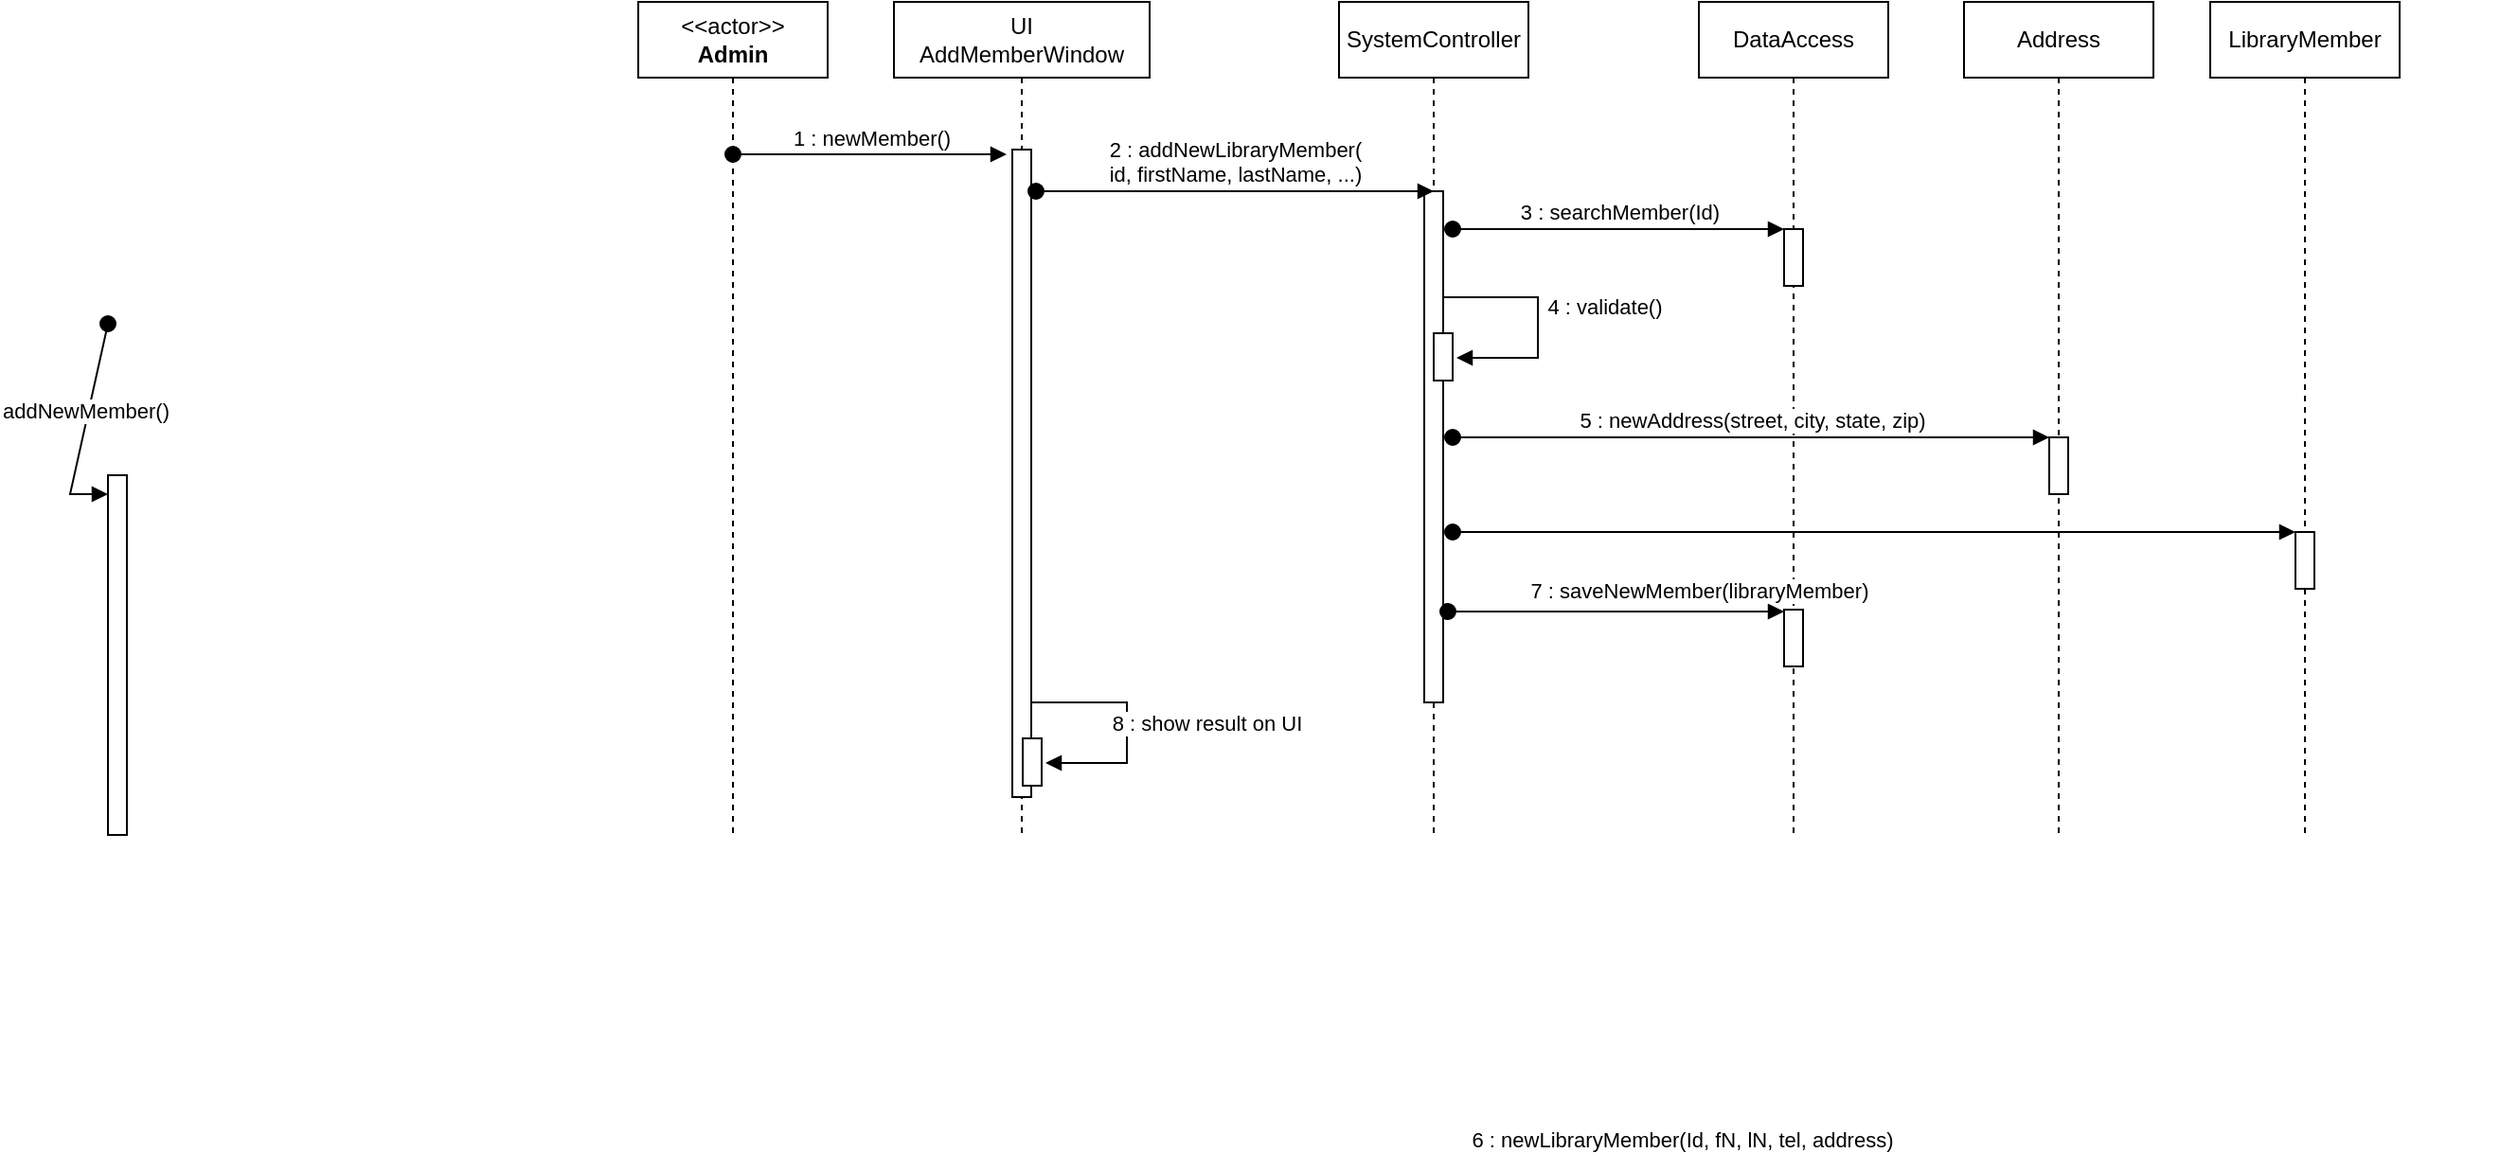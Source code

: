 <mxfile version="24.4.13" type="device">
  <diagram name="Page-1" id="2YBvvXClWsGukQMizWep">
    <mxGraphModel dx="1876" dy="678" grid="1" gridSize="10" guides="1" tooltips="1" connect="1" arrows="1" fold="1" page="1" pageScale="1" pageWidth="850" pageHeight="1100" math="0" shadow="0">
      <root>
        <mxCell id="0" />
        <mxCell id="1" parent="0" />
        <mxCell id="aM9ryv3xv72pqoxQDRHE-1" value="&amp;lt;&amp;lt;actor&amp;gt;&amp;gt;&lt;br&gt;&lt;b&gt;Admin&lt;/b&gt;" style="shape=umlLifeline;perimeter=lifelinePerimeter;whiteSpace=wrap;html=1;container=0;dropTarget=0;collapsible=0;recursiveResize=0;outlineConnect=0;portConstraint=eastwest;newEdgeStyle={&quot;edgeStyle&quot;:&quot;elbowEdgeStyle&quot;,&quot;elbow&quot;:&quot;vertical&quot;,&quot;curved&quot;:0,&quot;rounded&quot;:0};" parent="1" vertex="1">
          <mxGeometry x="330" y="120" width="100" height="440" as="geometry" />
        </mxCell>
        <mxCell id="aM9ryv3xv72pqoxQDRHE-3" value="addNewMember()" style="html=1;verticalAlign=bottom;startArrow=oval;endArrow=block;startSize=8;edgeStyle=elbowEdgeStyle;elbow=vertical;curved=0;rounded=0;" parent="aM9ryv3xv72pqoxQDRHE-1" target="aM9ryv3xv72pqoxQDRHE-2" edge="1">
          <mxGeometry relative="1" as="geometry">
            <mxPoint x="-280" y="170" as="sourcePoint" />
            <Array as="points">
              <mxPoint x="-300" y="260" />
            </Array>
          </mxGeometry>
        </mxCell>
        <mxCell id="z7xSt242iSYAOXCbgvOX-2" value="UI&lt;br&gt;AddMemberWindow" style="shape=umlLifeline;perimeter=lifelinePerimeter;whiteSpace=wrap;html=1;container=0;dropTarget=0;collapsible=0;recursiveResize=0;outlineConnect=0;portConstraint=eastwest;newEdgeStyle={&quot;edgeStyle&quot;:&quot;elbowEdgeStyle&quot;,&quot;elbow&quot;:&quot;vertical&quot;,&quot;curved&quot;:0,&quot;rounded&quot;:0};" vertex="1" parent="1">
          <mxGeometry x="465" y="120" width="135" height="440" as="geometry" />
        </mxCell>
        <mxCell id="z7xSt242iSYAOXCbgvOX-3" value="" style="html=1;points=[];perimeter=orthogonalPerimeter;outlineConnect=0;targetShapes=umlLifeline;portConstraint=eastwest;newEdgeStyle={&quot;edgeStyle&quot;:&quot;elbowEdgeStyle&quot;,&quot;elbow&quot;:&quot;vertical&quot;,&quot;curved&quot;:0,&quot;rounded&quot;:0};" vertex="1" parent="z7xSt242iSYAOXCbgvOX-2">
          <mxGeometry x="62.5" y="78" width="10" height="342" as="geometry" />
        </mxCell>
        <mxCell id="z7xSt242iSYAOXCbgvOX-31" value="" style="html=1;points=[];perimeter=orthogonalPerimeter;outlineConnect=0;targetShapes=umlLifeline;portConstraint=eastwest;newEdgeStyle={&quot;edgeStyle&quot;:&quot;elbowEdgeStyle&quot;,&quot;elbow&quot;:&quot;vertical&quot;,&quot;curved&quot;:0,&quot;rounded&quot;:0};" vertex="1" parent="z7xSt242iSYAOXCbgvOX-2">
          <mxGeometry x="68" y="389" width="10" height="25" as="geometry" />
        </mxCell>
        <mxCell id="z7xSt242iSYAOXCbgvOX-32" value="8 : show result on UI" style="html=1;verticalAlign=bottom;endArrow=block;edgeStyle=elbowEdgeStyle;rounded=0;" edge="1" parent="z7xSt242iSYAOXCbgvOX-2">
          <mxGeometry x="0.12" y="42" relative="1" as="geometry">
            <mxPoint x="73" y="370" as="sourcePoint" />
            <Array as="points">
              <mxPoint x="123" y="470" />
            </Array>
            <mxPoint x="80" y="402" as="targetPoint" />
            <mxPoint as="offset" />
          </mxGeometry>
        </mxCell>
        <mxCell id="aM9ryv3xv72pqoxQDRHE-2" value="" style="html=1;points=[];perimeter=orthogonalPerimeter;outlineConnect=0;targetShapes=umlLifeline;portConstraint=eastwest;newEdgeStyle={&quot;edgeStyle&quot;:&quot;elbowEdgeStyle&quot;,&quot;elbow&quot;:&quot;vertical&quot;,&quot;curved&quot;:0,&quot;rounded&quot;:0};" parent="1" vertex="1">
          <mxGeometry x="50" y="370" width="10" height="190" as="geometry" />
        </mxCell>
        <mxCell id="z7xSt242iSYAOXCbgvOX-11" value="SystemController" style="shape=umlLifeline;perimeter=lifelinePerimeter;whiteSpace=wrap;html=1;container=0;dropTarget=0;collapsible=0;recursiveResize=0;outlineConnect=0;portConstraint=eastwest;newEdgeStyle={&quot;edgeStyle&quot;:&quot;elbowEdgeStyle&quot;,&quot;elbow&quot;:&quot;vertical&quot;,&quot;curved&quot;:0,&quot;rounded&quot;:0};" vertex="1" parent="1">
          <mxGeometry x="700" y="120" width="100" height="440" as="geometry" />
        </mxCell>
        <mxCell id="z7xSt242iSYAOXCbgvOX-12" value="" style="html=1;points=[];perimeter=orthogonalPerimeter;outlineConnect=0;targetShapes=umlLifeline;portConstraint=eastwest;newEdgeStyle={&quot;edgeStyle&quot;:&quot;elbowEdgeStyle&quot;,&quot;elbow&quot;:&quot;vertical&quot;,&quot;curved&quot;:0,&quot;rounded&quot;:0};" vertex="1" parent="z7xSt242iSYAOXCbgvOX-11">
          <mxGeometry x="45" y="100" width="10" height="270" as="geometry" />
        </mxCell>
        <mxCell id="z7xSt242iSYAOXCbgvOX-13" value="1 : newMember()" style="html=1;verticalAlign=bottom;startArrow=oval;endArrow=block;startSize=8;edgeStyle=elbowEdgeStyle;elbow=vertical;curved=0;rounded=0;entryX=-0.3;entryY=0.007;entryDx=0;entryDy=0;entryPerimeter=0;" edge="1" parent="1" target="z7xSt242iSYAOXCbgvOX-3" source="aM9ryv3xv72pqoxQDRHE-1">
          <mxGeometry relative="1" as="geometry">
            <mxPoint x="410" y="200" as="sourcePoint" />
            <mxPoint x="510" y="200" as="targetPoint" />
          </mxGeometry>
        </mxCell>
        <mxCell id="z7xSt242iSYAOXCbgvOX-14" value="Address" style="shape=umlLifeline;perimeter=lifelinePerimeter;whiteSpace=wrap;html=1;container=0;dropTarget=0;collapsible=0;recursiveResize=0;outlineConnect=0;portConstraint=eastwest;newEdgeStyle={&quot;edgeStyle&quot;:&quot;elbowEdgeStyle&quot;,&quot;elbow&quot;:&quot;vertical&quot;,&quot;curved&quot;:0,&quot;rounded&quot;:0};" vertex="1" parent="1">
          <mxGeometry x="1030" y="120" width="100" height="440" as="geometry" />
        </mxCell>
        <mxCell id="z7xSt242iSYAOXCbgvOX-15" value="" style="html=1;points=[];perimeter=orthogonalPerimeter;outlineConnect=0;targetShapes=umlLifeline;portConstraint=eastwest;newEdgeStyle={&quot;edgeStyle&quot;:&quot;elbowEdgeStyle&quot;,&quot;elbow&quot;:&quot;vertical&quot;,&quot;curved&quot;:0,&quot;rounded&quot;:0};" vertex="1" parent="z7xSt242iSYAOXCbgvOX-14">
          <mxGeometry x="45" y="230" width="10" height="30" as="geometry" />
        </mxCell>
        <mxCell id="z7xSt242iSYAOXCbgvOX-16" value="LibraryMember" style="shape=umlLifeline;perimeter=lifelinePerimeter;whiteSpace=wrap;html=1;container=0;dropTarget=0;collapsible=0;recursiveResize=0;outlineConnect=0;portConstraint=eastwest;newEdgeStyle={&quot;edgeStyle&quot;:&quot;elbowEdgeStyle&quot;,&quot;elbow&quot;:&quot;vertical&quot;,&quot;curved&quot;:0,&quot;rounded&quot;:0};" vertex="1" parent="1">
          <mxGeometry x="1160" y="120" width="100" height="440" as="geometry" />
        </mxCell>
        <mxCell id="z7xSt242iSYAOXCbgvOX-17" value="" style="html=1;points=[];perimeter=orthogonalPerimeter;outlineConnect=0;targetShapes=umlLifeline;portConstraint=eastwest;newEdgeStyle={&quot;edgeStyle&quot;:&quot;elbowEdgeStyle&quot;,&quot;elbow&quot;:&quot;vertical&quot;,&quot;curved&quot;:0,&quot;rounded&quot;:0};" vertex="1" parent="z7xSt242iSYAOXCbgvOX-16">
          <mxGeometry x="45" y="280" width="10" height="30" as="geometry" />
        </mxCell>
        <mxCell id="z7xSt242iSYAOXCbgvOX-26" value="6 : newLibraryMember(Id, fN, lN, tel, address)" style="html=1;verticalAlign=bottom;startArrow=oval;endArrow=block;startSize=8;edgeStyle=elbowEdgeStyle;elbow=vertical;curved=0;rounded=0;" edge="1" parent="z7xSt242iSYAOXCbgvOX-16" source="z7xSt242iSYAOXCbgvOX-17" target="z7xSt242iSYAOXCbgvOX-16">
          <mxGeometry x="1" y="-330" relative="1" as="geometry">
            <mxPoint x="-400" y="280" as="sourcePoint" />
            <mxPoint x="-5" y="280" as="targetPoint" />
            <mxPoint x="-329" y="315" as="offset" />
          </mxGeometry>
        </mxCell>
        <mxCell id="z7xSt242iSYAOXCbgvOX-18" value="DataAccess" style="shape=umlLifeline;perimeter=lifelinePerimeter;whiteSpace=wrap;html=1;container=0;dropTarget=0;collapsible=0;recursiveResize=0;outlineConnect=0;portConstraint=eastwest;newEdgeStyle={&quot;edgeStyle&quot;:&quot;elbowEdgeStyle&quot;,&quot;elbow&quot;:&quot;vertical&quot;,&quot;curved&quot;:0,&quot;rounded&quot;:0};" vertex="1" parent="1">
          <mxGeometry x="890" y="120" width="100" height="440" as="geometry" />
        </mxCell>
        <mxCell id="z7xSt242iSYAOXCbgvOX-19" value="" style="html=1;points=[];perimeter=orthogonalPerimeter;outlineConnect=0;targetShapes=umlLifeline;portConstraint=eastwest;newEdgeStyle={&quot;edgeStyle&quot;:&quot;elbowEdgeStyle&quot;,&quot;elbow&quot;:&quot;vertical&quot;,&quot;curved&quot;:0,&quot;rounded&quot;:0};" vertex="1" parent="z7xSt242iSYAOXCbgvOX-18">
          <mxGeometry x="45" y="120" width="10" height="30" as="geometry" />
        </mxCell>
        <mxCell id="z7xSt242iSYAOXCbgvOX-29" value="" style="html=1;points=[];perimeter=orthogonalPerimeter;outlineConnect=0;targetShapes=umlLifeline;portConstraint=eastwest;newEdgeStyle={&quot;edgeStyle&quot;:&quot;elbowEdgeStyle&quot;,&quot;elbow&quot;:&quot;vertical&quot;,&quot;curved&quot;:0,&quot;rounded&quot;:0};" vertex="1" parent="z7xSt242iSYAOXCbgvOX-18">
          <mxGeometry x="45" y="321" width="10" height="30" as="geometry" />
        </mxCell>
        <mxCell id="z7xSt242iSYAOXCbgvOX-23" value="2 : addNewLibraryMember(&lt;div&gt;id, firstName, lastName, ...)&lt;/div&gt;" style="html=1;verticalAlign=bottom;startArrow=oval;endArrow=block;startSize=8;edgeStyle=elbowEdgeStyle;elbow=vertical;curved=0;rounded=0;" edge="1" parent="1">
          <mxGeometry relative="1" as="geometry">
            <mxPoint x="540" y="220" as="sourcePoint" />
            <mxPoint x="750" y="220" as="targetPoint" />
          </mxGeometry>
        </mxCell>
        <mxCell id="z7xSt242iSYAOXCbgvOX-24" value="3 : searchMember(Id)" style="html=1;verticalAlign=bottom;startArrow=oval;endArrow=block;startSize=8;edgeStyle=elbowEdgeStyle;elbow=vertical;curved=0;rounded=0;" edge="1" parent="1" target="z7xSt242iSYAOXCbgvOX-19">
          <mxGeometry relative="1" as="geometry">
            <mxPoint x="760" y="240" as="sourcePoint" />
            <mxPoint x="1010" y="240" as="targetPoint" />
          </mxGeometry>
        </mxCell>
        <mxCell id="z7xSt242iSYAOXCbgvOX-21" value="" style="html=1;points=[];perimeter=orthogonalPerimeter;outlineConnect=0;targetShapes=umlLifeline;portConstraint=eastwest;newEdgeStyle={&quot;edgeStyle&quot;:&quot;elbowEdgeStyle&quot;,&quot;elbow&quot;:&quot;vertical&quot;,&quot;curved&quot;:0,&quot;rounded&quot;:0};" vertex="1" parent="1">
          <mxGeometry x="750" y="295" width="10" height="25" as="geometry" />
        </mxCell>
        <mxCell id="aM9ryv3xv72pqoxQDRHE-9" value="4 : validate()" style="html=1;verticalAlign=bottom;endArrow=block;edgeStyle=elbowEdgeStyle;rounded=0;" parent="1" edge="1">
          <mxGeometry x="0.024" y="35" relative="1" as="geometry">
            <mxPoint x="755" y="276" as="sourcePoint" />
            <Array as="points">
              <mxPoint x="805" y="376" />
            </Array>
            <mxPoint x="762" y="308" as="targetPoint" />
            <mxPoint as="offset" />
          </mxGeometry>
        </mxCell>
        <mxCell id="z7xSt242iSYAOXCbgvOX-25" value="5 : newAddress(street, city, state, zip)" style="html=1;verticalAlign=bottom;startArrow=oval;endArrow=block;startSize=8;edgeStyle=elbowEdgeStyle;elbow=vertical;curved=0;rounded=0;" edge="1" parent="1" target="z7xSt242iSYAOXCbgvOX-15">
          <mxGeometry relative="1" as="geometry">
            <mxPoint x="760" y="350" as="sourcePoint" />
            <mxPoint x="1150" y="350" as="targetPoint" />
          </mxGeometry>
        </mxCell>
        <mxCell id="z7xSt242iSYAOXCbgvOX-27" value="" style="html=1;verticalAlign=bottom;startArrow=oval;endArrow=block;startSize=8;edgeStyle=elbowEdgeStyle;elbow=vertical;curved=0;rounded=0;" edge="1" parent="1" target="z7xSt242iSYAOXCbgvOX-17">
          <mxGeometry relative="1" as="geometry">
            <mxPoint x="760" y="400" as="sourcePoint" />
            <mxPoint x="1290" y="400" as="targetPoint" />
          </mxGeometry>
        </mxCell>
        <mxCell id="z7xSt242iSYAOXCbgvOX-28" value="" style="html=1;verticalAlign=bottom;startArrow=oval;endArrow=block;startSize=8;edgeStyle=elbowEdgeStyle;elbow=vertical;curved=0;rounded=0;" edge="1" parent="1" target="z7xSt242iSYAOXCbgvOX-29">
          <mxGeometry relative="1" as="geometry">
            <mxPoint x="757.5" y="442" as="sourcePoint" />
            <mxPoint x="1010" y="442" as="targetPoint" />
          </mxGeometry>
        </mxCell>
        <mxCell id="z7xSt242iSYAOXCbgvOX-30" value="7 : saveNewMember(libraryMember)" style="html=1;verticalAlign=bottom;startArrow=oval;endArrow=block;startSize=8;edgeStyle=elbowEdgeStyle;elbow=vertical;curved=0;rounded=0;" edge="1" parent="1">
          <mxGeometry x="NaN" y="410" relative="1" as="geometry">
            <mxPoint x="1300" y="425" as="sourcePoint" />
            <mxPoint x="1300" y="425" as="targetPoint" />
            <mxPoint x="-410" y="15" as="offset" />
          </mxGeometry>
        </mxCell>
      </root>
    </mxGraphModel>
  </diagram>
</mxfile>
